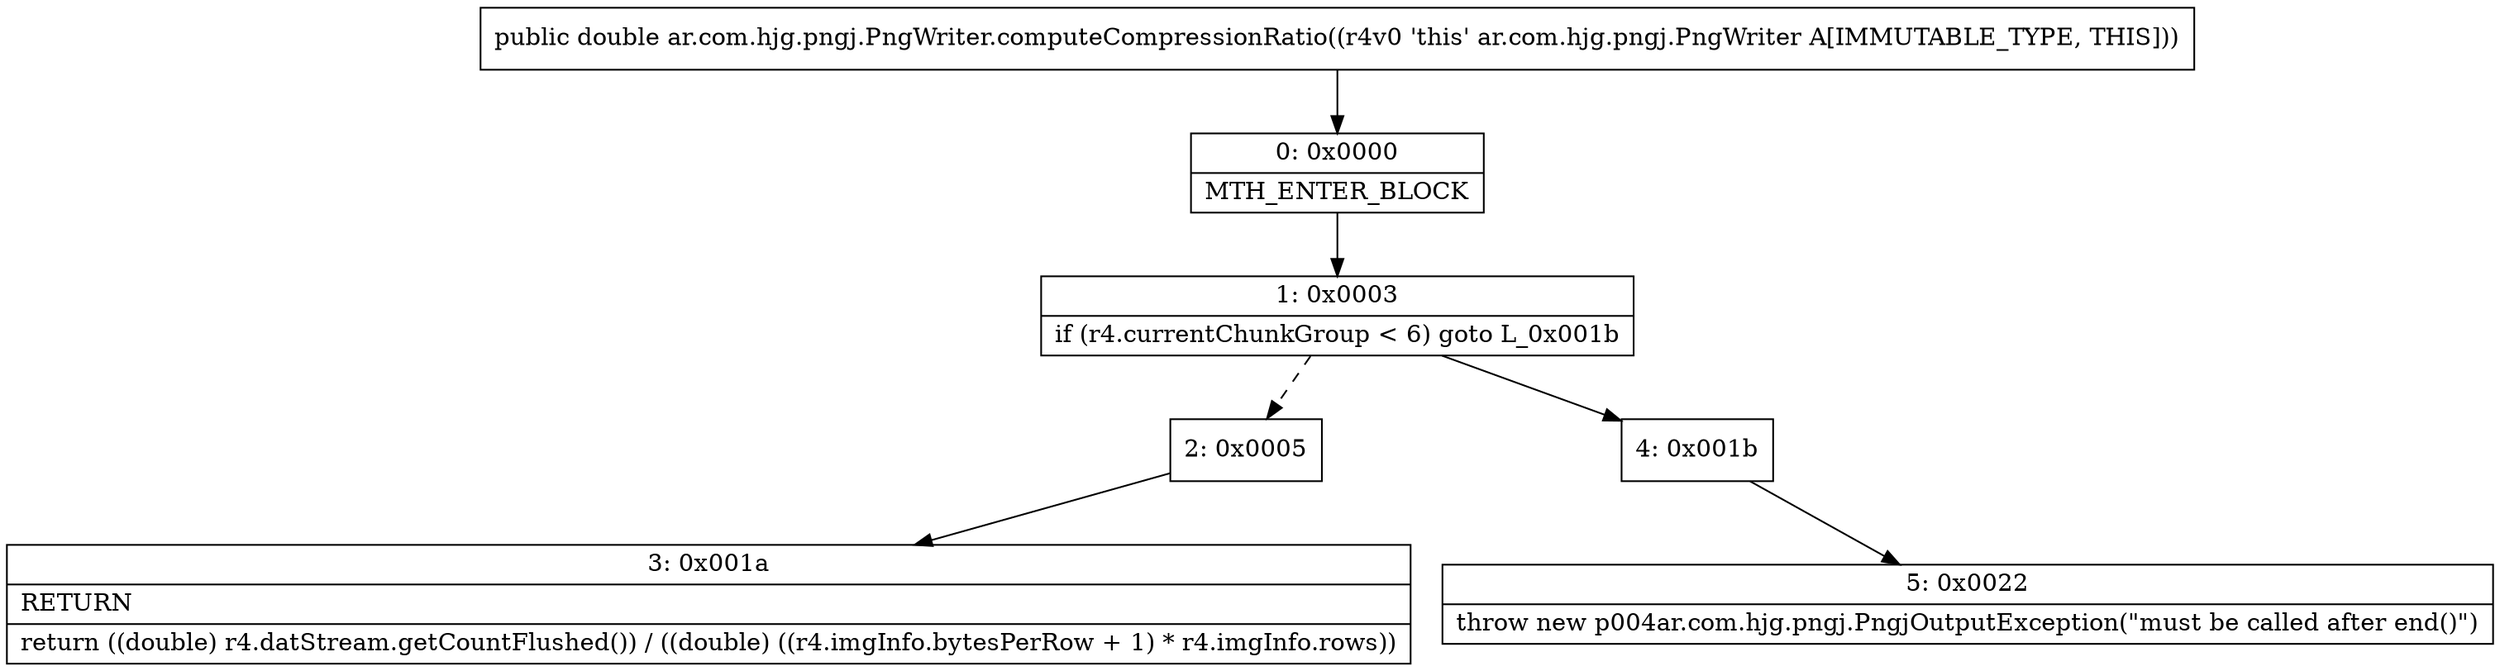 digraph "CFG forar.com.hjg.pngj.PngWriter.computeCompressionRatio()D" {
Node_0 [shape=record,label="{0\:\ 0x0000|MTH_ENTER_BLOCK\l}"];
Node_1 [shape=record,label="{1\:\ 0x0003|if (r4.currentChunkGroup \< 6) goto L_0x001b\l}"];
Node_2 [shape=record,label="{2\:\ 0x0005}"];
Node_3 [shape=record,label="{3\:\ 0x001a|RETURN\l|return ((double) r4.datStream.getCountFlushed()) \/ ((double) ((r4.imgInfo.bytesPerRow + 1) * r4.imgInfo.rows))\l}"];
Node_4 [shape=record,label="{4\:\ 0x001b}"];
Node_5 [shape=record,label="{5\:\ 0x0022|throw new p004ar.com.hjg.pngj.PngjOutputException(\"must be called after end()\")\l}"];
MethodNode[shape=record,label="{public double ar.com.hjg.pngj.PngWriter.computeCompressionRatio((r4v0 'this' ar.com.hjg.pngj.PngWriter A[IMMUTABLE_TYPE, THIS])) }"];
MethodNode -> Node_0;
Node_0 -> Node_1;
Node_1 -> Node_2[style=dashed];
Node_1 -> Node_4;
Node_2 -> Node_3;
Node_4 -> Node_5;
}

